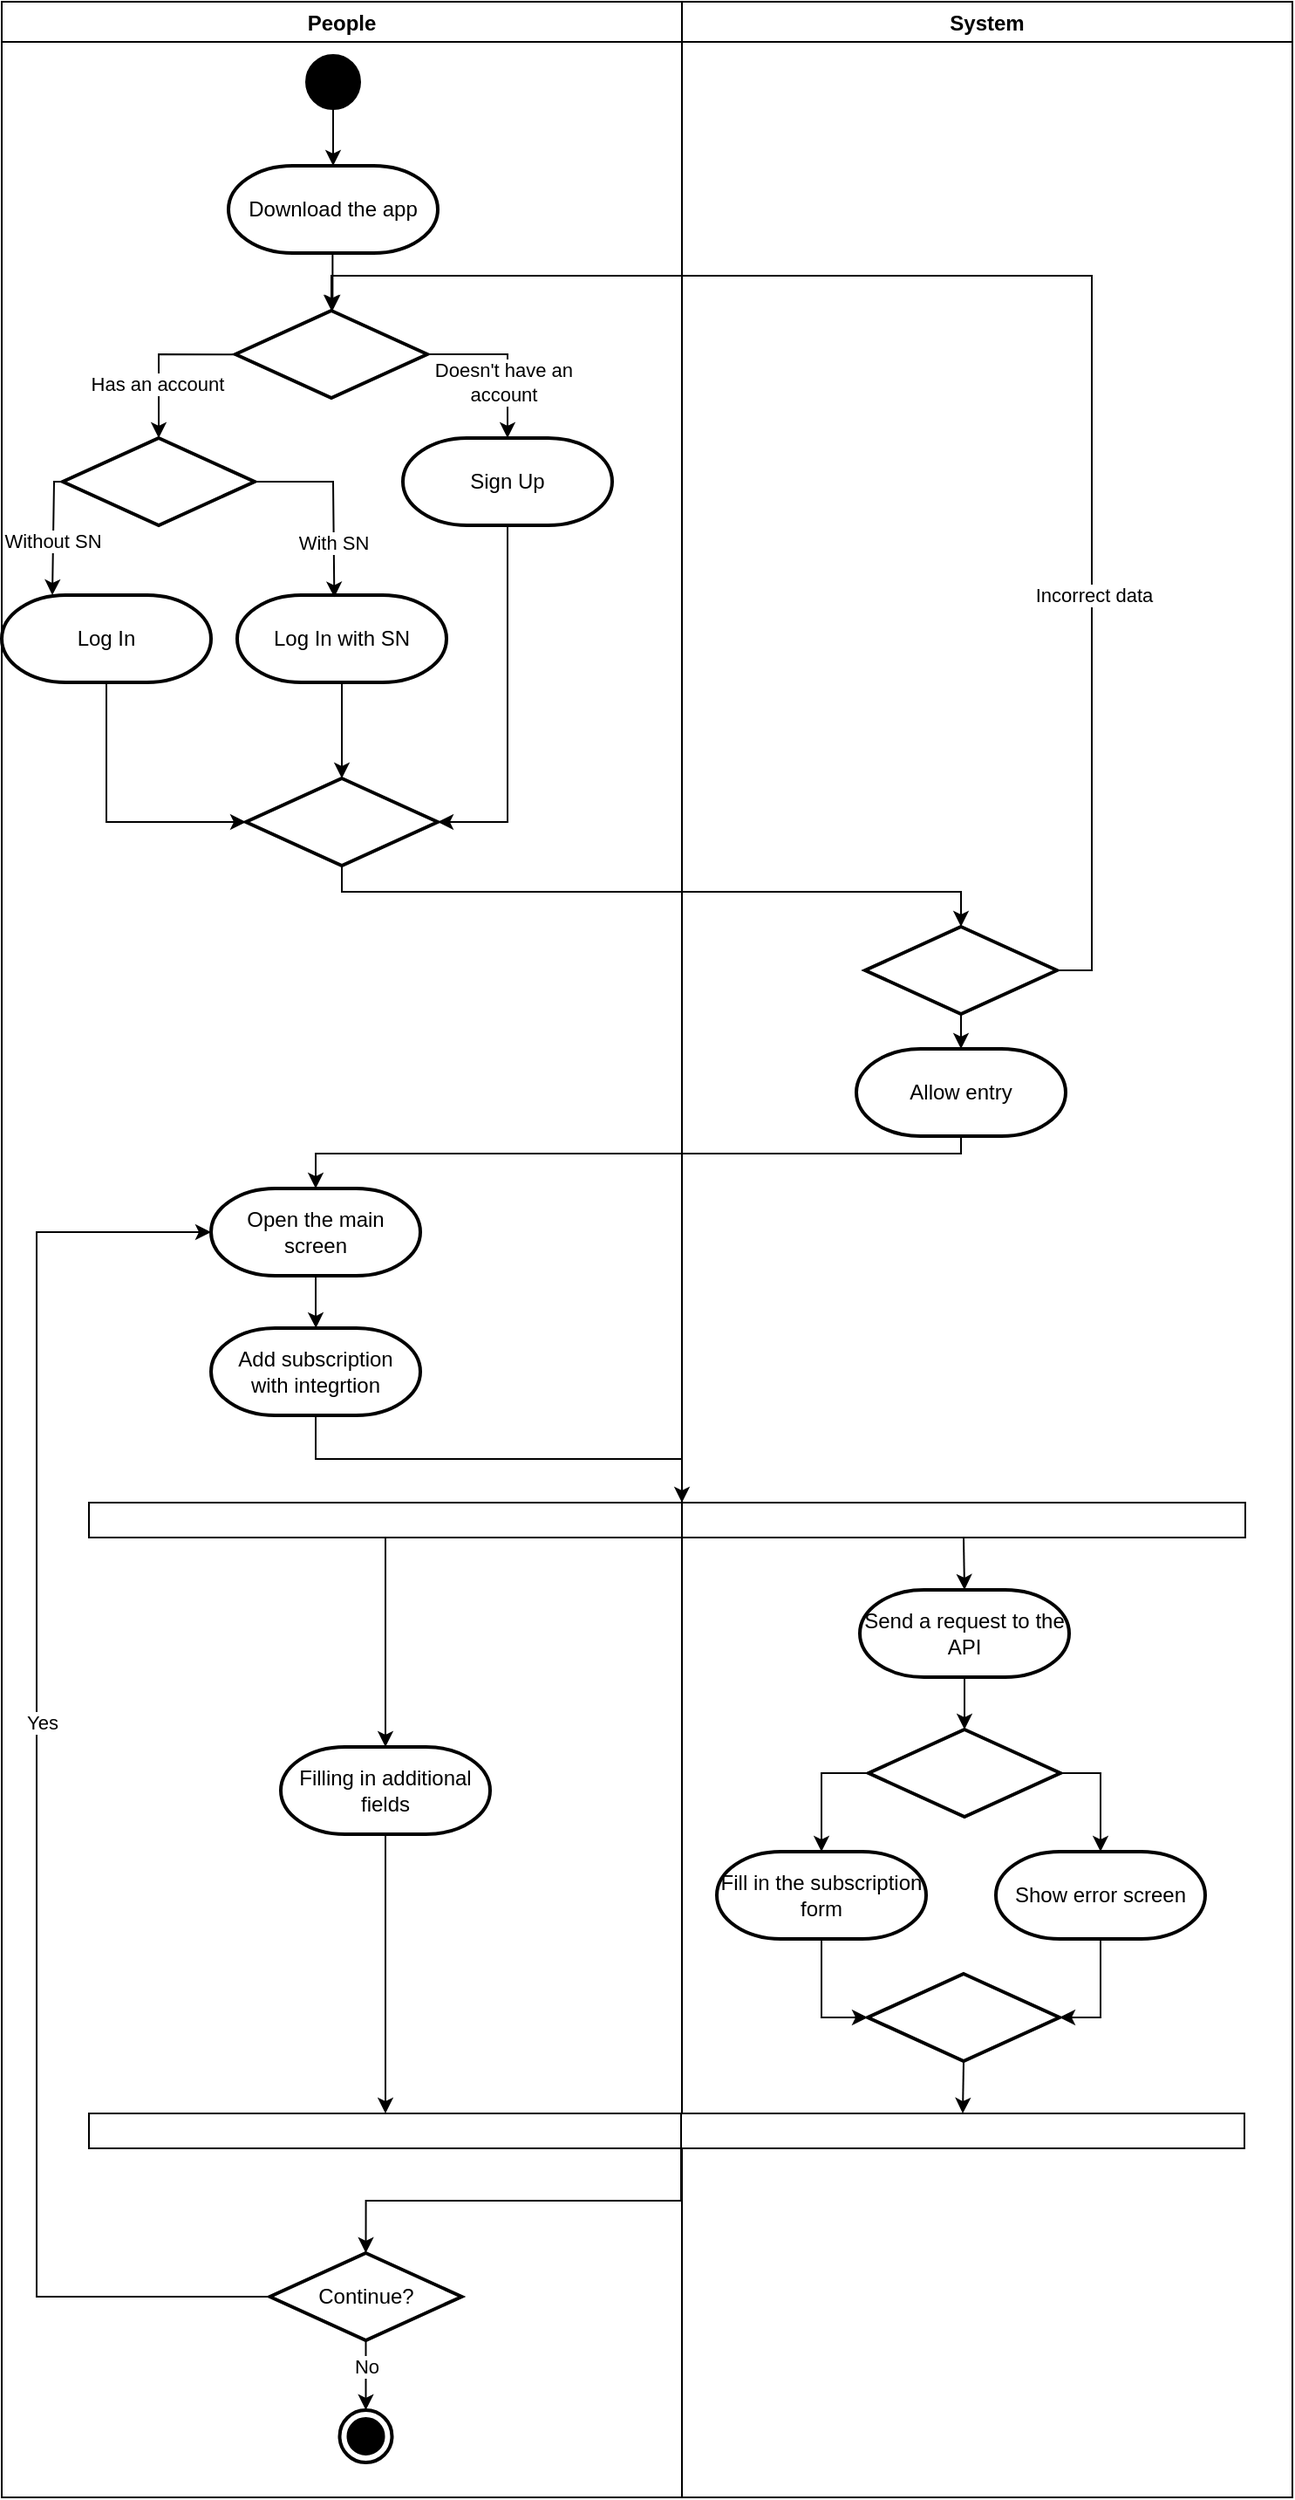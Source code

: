 <mxfile version="28.2.5">
  <diagram name="Сторінка-1" id="oSW5KJzv5WtclPJlB1K4">
    <mxGraphModel dx="2907" dy="1463" grid="1" gridSize="10" guides="1" tooltips="1" connect="1" arrows="1" fold="1" page="1" pageScale="1" pageWidth="827" pageHeight="1169" math="0" shadow="0">
      <root>
        <mxCell id="0" />
        <mxCell id="1" parent="0" />
        <mxCell id="my1IYz220Byo0n9eSaMO-1" value="People" style="swimlane;fillColor=default;" vertex="1" parent="1">
          <mxGeometry x="50" y="30" width="390" height="1430" as="geometry" />
        </mxCell>
        <mxCell id="my1IYz220Byo0n9eSaMO-3" value="" style="shape=ellipse;html=1;fillColor=strokeColor;strokeWidth=2;verticalLabelPosition=bottom;verticalAlignment=top;perimeter=ellipsePerimeter;" vertex="1" parent="my1IYz220Byo0n9eSaMO-1">
          <mxGeometry x="175" y="31" width="30" height="30" as="geometry" />
        </mxCell>
        <mxCell id="my1IYz220Byo0n9eSaMO-5" value="Download the app" style="strokeWidth=2;html=1;shape=mxgraph.flowchart.terminator;whiteSpace=wrap;" vertex="1" parent="my1IYz220Byo0n9eSaMO-1">
          <mxGeometry x="130" y="94" width="120" height="50" as="geometry" />
        </mxCell>
        <mxCell id="my1IYz220Byo0n9eSaMO-61" value="" style="endArrow=classic;html=1;rounded=0;exitX=0.5;exitY=1;exitDx=0;exitDy=0;entryX=0.5;entryY=0;entryDx=0;entryDy=0;entryPerimeter=0;" edge="1" parent="my1IYz220Byo0n9eSaMO-1" source="my1IYz220Byo0n9eSaMO-3" target="my1IYz220Byo0n9eSaMO-5">
          <mxGeometry width="50" height="50" relative="1" as="geometry">
            <mxPoint x="142" y="143" as="sourcePoint" />
            <mxPoint x="192" y="93" as="targetPoint" />
          </mxGeometry>
        </mxCell>
        <mxCell id="my1IYz220Byo0n9eSaMO-8" value="" style="strokeWidth=2;html=1;shape=mxgraph.flowchart.decision;whiteSpace=wrap;" vertex="1" parent="my1IYz220Byo0n9eSaMO-1">
          <mxGeometry x="134" y="177" width="110" height="50" as="geometry" />
        </mxCell>
        <mxCell id="my1IYz220Byo0n9eSaMO-62" value="" style="endArrow=classic;html=1;rounded=0;exitX=0.5;exitY=1;exitDx=0;exitDy=0;entryX=0.5;entryY=0;entryDx=0;entryDy=0;entryPerimeter=0;" edge="1" parent="my1IYz220Byo0n9eSaMO-1">
          <mxGeometry width="50" height="50" relative="1" as="geometry">
            <mxPoint x="189.69" y="144" as="sourcePoint" />
            <mxPoint x="189.69" y="177" as="targetPoint" />
          </mxGeometry>
        </mxCell>
        <mxCell id="my1IYz220Byo0n9eSaMO-64" value="" style="endArrow=classic;html=1;rounded=0;exitX=1;exitY=0.5;exitDx=0;exitDy=0;exitPerimeter=0;entryX=0.5;entryY=0;entryDx=0;entryDy=0;entryPerimeter=0;" edge="1" parent="my1IYz220Byo0n9eSaMO-1" source="my1IYz220Byo0n9eSaMO-8" target="my1IYz220Byo0n9eSaMO-65">
          <mxGeometry width="50" height="50" relative="1" as="geometry">
            <mxPoint x="280" y="202" as="sourcePoint" />
            <mxPoint x="270" y="250" as="targetPoint" />
            <Array as="points">
              <mxPoint x="290" y="202" />
              <mxPoint x="290" y="240" />
            </Array>
          </mxGeometry>
        </mxCell>
        <mxCell id="my1IYz220Byo0n9eSaMO-68" value="Doesn&#39;t have an&amp;nbsp;&lt;div&gt;account&amp;nbsp;&lt;/div&gt;" style="edgeLabel;html=1;align=center;verticalAlign=middle;resizable=0;points=[];" vertex="1" connectable="0" parent="my1IYz220Byo0n9eSaMO-64">
          <mxGeometry x="0.318" y="-1" relative="1" as="geometry">
            <mxPoint as="offset" />
          </mxGeometry>
        </mxCell>
        <mxCell id="my1IYz220Byo0n9eSaMO-65" value="Sign Up" style="strokeWidth=2;html=1;shape=mxgraph.flowchart.terminator;whiteSpace=wrap;" vertex="1" parent="my1IYz220Byo0n9eSaMO-1">
          <mxGeometry x="230" y="250" width="120" height="50" as="geometry" />
        </mxCell>
        <mxCell id="my1IYz220Byo0n9eSaMO-70" value="" style="endArrow=classic;html=1;rounded=0;exitX=0.011;exitY=0.502;exitDx=0;exitDy=0;exitPerimeter=0;" edge="1" parent="my1IYz220Byo0n9eSaMO-1" source="my1IYz220Byo0n9eSaMO-8">
          <mxGeometry width="50" height="50" relative="1" as="geometry">
            <mxPoint x="114" y="202" as="sourcePoint" />
            <mxPoint x="90" y="250" as="targetPoint" />
            <Array as="points">
              <mxPoint x="90" y="202" />
            </Array>
          </mxGeometry>
        </mxCell>
        <mxCell id="my1IYz220Byo0n9eSaMO-71" value="Has an account" style="edgeLabel;html=1;align=center;verticalAlign=middle;resizable=0;points=[];" vertex="1" connectable="0" parent="my1IYz220Byo0n9eSaMO-70">
          <mxGeometry x="0.318" y="-1" relative="1" as="geometry">
            <mxPoint as="offset" />
          </mxGeometry>
        </mxCell>
        <mxCell id="my1IYz220Byo0n9eSaMO-72" value="" style="strokeWidth=2;html=1;shape=mxgraph.flowchart.decision;whiteSpace=wrap;" vertex="1" parent="my1IYz220Byo0n9eSaMO-1">
          <mxGeometry x="35" y="250" width="110" height="50" as="geometry" />
        </mxCell>
        <mxCell id="my1IYz220Byo0n9eSaMO-73" value="Log In" style="strokeWidth=2;html=1;shape=mxgraph.flowchart.terminator;whiteSpace=wrap;" vertex="1" parent="my1IYz220Byo0n9eSaMO-1">
          <mxGeometry y="340" width="120" height="50" as="geometry" />
        </mxCell>
        <mxCell id="my1IYz220Byo0n9eSaMO-87" value="Log In with SN" style="strokeWidth=2;html=1;shape=mxgraph.flowchart.terminator;whiteSpace=wrap;" vertex="1" parent="my1IYz220Byo0n9eSaMO-1">
          <mxGeometry x="135" y="340" width="120" height="50" as="geometry" />
        </mxCell>
        <mxCell id="my1IYz220Byo0n9eSaMO-89" value="" style="endArrow=classic;html=1;rounded=0;exitX=0;exitY=0.5;exitDx=0;exitDy=0;exitPerimeter=0;" edge="1" parent="my1IYz220Byo0n9eSaMO-1" source="my1IYz220Byo0n9eSaMO-72">
          <mxGeometry width="50" height="50" relative="1" as="geometry">
            <mxPoint x="60" y="400" as="sourcePoint" />
            <mxPoint x="29" y="340" as="targetPoint" />
            <Array as="points">
              <mxPoint x="30" y="275" />
            </Array>
          </mxGeometry>
        </mxCell>
        <mxCell id="my1IYz220Byo0n9eSaMO-91" value="Without SN" style="edgeLabel;html=1;align=center;verticalAlign=middle;resizable=0;points=[];" vertex="1" connectable="0" parent="my1IYz220Byo0n9eSaMO-89">
          <mxGeometry x="0.097" y="-1" relative="1" as="geometry">
            <mxPoint as="offset" />
          </mxGeometry>
        </mxCell>
        <mxCell id="my1IYz220Byo0n9eSaMO-90" value="" style="endArrow=classic;html=1;rounded=0;exitX=1;exitY=0.5;exitDx=0;exitDy=0;exitPerimeter=0;entryX=0.464;entryY=0.026;entryDx=0;entryDy=0;entryPerimeter=0;" edge="1" parent="my1IYz220Byo0n9eSaMO-1" source="my1IYz220Byo0n9eSaMO-72" target="my1IYz220Byo0n9eSaMO-87">
          <mxGeometry width="50" height="50" relative="1" as="geometry">
            <mxPoint x="150" y="280" as="sourcePoint" />
            <mxPoint x="200" y="230" as="targetPoint" />
            <Array as="points">
              <mxPoint x="190" y="275" />
            </Array>
          </mxGeometry>
        </mxCell>
        <mxCell id="my1IYz220Byo0n9eSaMO-93" value="With SN" style="edgeLabel;html=1;align=center;verticalAlign=middle;resizable=0;points=[];" vertex="1" connectable="0" parent="my1IYz220Byo0n9eSaMO-90">
          <mxGeometry x="0.315" y="-2" relative="1" as="geometry">
            <mxPoint x="1" y="7" as="offset" />
          </mxGeometry>
        </mxCell>
        <mxCell id="my1IYz220Byo0n9eSaMO-94" value="" style="strokeWidth=2;html=1;shape=mxgraph.flowchart.decision;whiteSpace=wrap;" vertex="1" parent="my1IYz220Byo0n9eSaMO-1">
          <mxGeometry x="140" y="445" width="110" height="50" as="geometry" />
        </mxCell>
        <mxCell id="my1IYz220Byo0n9eSaMO-96" style="edgeStyle=orthogonalEdgeStyle;rounded=0;orthogonalLoop=1;jettySize=auto;html=1;exitX=0.5;exitY=1;exitDx=0;exitDy=0;exitPerimeter=0;entryX=0;entryY=0.5;entryDx=0;entryDy=0;entryPerimeter=0;" edge="1" parent="my1IYz220Byo0n9eSaMO-1" source="my1IYz220Byo0n9eSaMO-73" target="my1IYz220Byo0n9eSaMO-94">
          <mxGeometry relative="1" as="geometry" />
        </mxCell>
        <mxCell id="my1IYz220Byo0n9eSaMO-97" style="edgeStyle=orthogonalEdgeStyle;rounded=0;orthogonalLoop=1;jettySize=auto;html=1;exitX=0.5;exitY=1;exitDx=0;exitDy=0;exitPerimeter=0;entryX=0.5;entryY=0;entryDx=0;entryDy=0;entryPerimeter=0;" edge="1" parent="my1IYz220Byo0n9eSaMO-1" source="my1IYz220Byo0n9eSaMO-87" target="my1IYz220Byo0n9eSaMO-94">
          <mxGeometry relative="1" as="geometry" />
        </mxCell>
        <mxCell id="my1IYz220Byo0n9eSaMO-98" style="edgeStyle=orthogonalEdgeStyle;rounded=0;orthogonalLoop=1;jettySize=auto;html=1;exitX=0.5;exitY=1;exitDx=0;exitDy=0;exitPerimeter=0;entryX=1;entryY=0.5;entryDx=0;entryDy=0;entryPerimeter=0;" edge="1" parent="my1IYz220Byo0n9eSaMO-1" source="my1IYz220Byo0n9eSaMO-65" target="my1IYz220Byo0n9eSaMO-94">
          <mxGeometry relative="1" as="geometry" />
        </mxCell>
        <mxCell id="my1IYz220Byo0n9eSaMO-110" value="" style="edgeStyle=orthogonalEdgeStyle;rounded=0;orthogonalLoop=1;jettySize=auto;html=1;" edge="1" parent="my1IYz220Byo0n9eSaMO-1" source="my1IYz220Byo0n9eSaMO-107">
          <mxGeometry relative="1" as="geometry">
            <mxPoint x="180.143" y="760" as="targetPoint" />
          </mxGeometry>
        </mxCell>
        <mxCell id="my1IYz220Byo0n9eSaMO-107" value="Open the main screen" style="strokeWidth=2;html=1;shape=mxgraph.flowchart.terminator;whiteSpace=wrap;" vertex="1" parent="my1IYz220Byo0n9eSaMO-1">
          <mxGeometry x="120" y="680" width="120" height="50" as="geometry" />
        </mxCell>
        <mxCell id="my1IYz220Byo0n9eSaMO-157" style="edgeStyle=orthogonalEdgeStyle;rounded=0;orthogonalLoop=1;jettySize=auto;html=1;exitX=0.5;exitY=1;exitDx=0;exitDy=0;exitPerimeter=0;entryX=1;entryY=0;entryDx=0;entryDy=0;" edge="1" parent="my1IYz220Byo0n9eSaMO-1" source="my1IYz220Byo0n9eSaMO-154" target="my1IYz220Byo0n9eSaMO-38">
          <mxGeometry relative="1" as="geometry" />
        </mxCell>
        <mxCell id="my1IYz220Byo0n9eSaMO-154" value="Add subscription&lt;div&gt;with integrtion&lt;/div&gt;" style="strokeWidth=2;html=1;shape=mxgraph.flowchart.terminator;whiteSpace=wrap;" vertex="1" parent="my1IYz220Byo0n9eSaMO-1">
          <mxGeometry x="120" y="760" width="120" height="50" as="geometry" />
        </mxCell>
        <mxCell id="my1IYz220Byo0n9eSaMO-38" value="" style="rounded=0;whiteSpace=wrap;html=1;" vertex="1" parent="my1IYz220Byo0n9eSaMO-1">
          <mxGeometry x="50" y="860" width="340" height="20" as="geometry" />
        </mxCell>
        <mxCell id="my1IYz220Byo0n9eSaMO-174" style="edgeStyle=orthogonalEdgeStyle;rounded=0;orthogonalLoop=1;jettySize=auto;html=1;exitX=0.5;exitY=1;exitDx=0;exitDy=0;exitPerimeter=0;entryX=0.5;entryY=0;entryDx=0;entryDy=0;" edge="1" parent="my1IYz220Byo0n9eSaMO-1" source="my1IYz220Byo0n9eSaMO-158" target="my1IYz220Byo0n9eSaMO-171">
          <mxGeometry relative="1" as="geometry" />
        </mxCell>
        <mxCell id="my1IYz220Byo0n9eSaMO-158" value="Filling in additional fields" style="strokeWidth=2;html=1;shape=mxgraph.flowchart.terminator;whiteSpace=wrap;" vertex="1" parent="my1IYz220Byo0n9eSaMO-1">
          <mxGeometry x="160" y="1000" width="120" height="50" as="geometry" />
        </mxCell>
        <mxCell id="my1IYz220Byo0n9eSaMO-159" style="edgeStyle=orthogonalEdgeStyle;rounded=0;orthogonalLoop=1;jettySize=auto;html=1;exitX=0.5;exitY=1;exitDx=0;exitDy=0;entryX=0.5;entryY=0;entryDx=0;entryDy=0;entryPerimeter=0;" edge="1" parent="my1IYz220Byo0n9eSaMO-1" source="my1IYz220Byo0n9eSaMO-38" target="my1IYz220Byo0n9eSaMO-158">
          <mxGeometry relative="1" as="geometry" />
        </mxCell>
        <mxCell id="my1IYz220Byo0n9eSaMO-171" value="" style="rounded=0;whiteSpace=wrap;html=1;" vertex="1" parent="my1IYz220Byo0n9eSaMO-1">
          <mxGeometry x="50" y="1210" width="340" height="20" as="geometry" />
        </mxCell>
        <mxCell id="my1IYz220Byo0n9eSaMO-183" value="" style="edgeStyle=orthogonalEdgeStyle;rounded=0;orthogonalLoop=1;jettySize=auto;html=1;" edge="1" parent="my1IYz220Byo0n9eSaMO-1" source="my1IYz220Byo0n9eSaMO-177" target="my1IYz220Byo0n9eSaMO-54">
          <mxGeometry relative="1" as="geometry" />
        </mxCell>
        <mxCell id="my1IYz220Byo0n9eSaMO-184" value="No" style="edgeLabel;html=1;align=center;verticalAlign=middle;resizable=0;points=[];" vertex="1" connectable="0" parent="my1IYz220Byo0n9eSaMO-183">
          <mxGeometry x="-0.274" relative="1" as="geometry">
            <mxPoint as="offset" />
          </mxGeometry>
        </mxCell>
        <mxCell id="my1IYz220Byo0n9eSaMO-177" value="Continue?" style="strokeWidth=2;html=1;shape=mxgraph.flowchart.decision;whiteSpace=wrap;" vertex="1" parent="my1IYz220Byo0n9eSaMO-1">
          <mxGeometry x="153.75" y="1290" width="110" height="50" as="geometry" />
        </mxCell>
        <mxCell id="my1IYz220Byo0n9eSaMO-179" style="edgeStyle=orthogonalEdgeStyle;rounded=0;orthogonalLoop=1;jettySize=auto;html=1;exitX=0;exitY=0.5;exitDx=0;exitDy=0;exitPerimeter=0;entryX=0;entryY=0.5;entryDx=0;entryDy=0;entryPerimeter=0;" edge="1" parent="my1IYz220Byo0n9eSaMO-1" source="my1IYz220Byo0n9eSaMO-177" target="my1IYz220Byo0n9eSaMO-107">
          <mxGeometry relative="1" as="geometry">
            <Array as="points">
              <mxPoint x="20" y="1315" />
              <mxPoint x="20" y="705" />
            </Array>
          </mxGeometry>
        </mxCell>
        <mxCell id="my1IYz220Byo0n9eSaMO-180" value="Yes" style="edgeLabel;html=1;align=center;verticalAlign=middle;resizable=0;points=[];" vertex="1" connectable="0" parent="my1IYz220Byo0n9eSaMO-179">
          <mxGeometry x="0.097" y="-3" relative="1" as="geometry">
            <mxPoint as="offset" />
          </mxGeometry>
        </mxCell>
        <mxCell id="my1IYz220Byo0n9eSaMO-54" value="" style="html=1;shape=mxgraph.sysml.actFinal;strokeWidth=2;verticalLabelPosition=bottom;verticalAlignment=top;" vertex="1" parent="my1IYz220Byo0n9eSaMO-1">
          <mxGeometry x="193.75" y="1380" width="30" height="30" as="geometry" />
        </mxCell>
        <mxCell id="my1IYz220Byo0n9eSaMO-37" value="System" style="swimlane;" vertex="1" parent="1">
          <mxGeometry x="440" y="30" width="350" height="1430" as="geometry" />
        </mxCell>
        <mxCell id="my1IYz220Byo0n9eSaMO-99" value="" style="strokeWidth=2;html=1;shape=mxgraph.flowchart.decision;whiteSpace=wrap;" vertex="1" parent="my1IYz220Byo0n9eSaMO-37">
          <mxGeometry x="105" y="530" width="110" height="50" as="geometry" />
        </mxCell>
        <mxCell id="my1IYz220Byo0n9eSaMO-104" value="Allow entry" style="strokeWidth=2;html=1;shape=mxgraph.flowchart.terminator;whiteSpace=wrap;" vertex="1" parent="my1IYz220Byo0n9eSaMO-37">
          <mxGeometry x="100" y="600" width="120" height="50" as="geometry" />
        </mxCell>
        <mxCell id="my1IYz220Byo0n9eSaMO-105" style="edgeStyle=orthogonalEdgeStyle;rounded=0;orthogonalLoop=1;jettySize=auto;html=1;exitX=0.5;exitY=1;exitDx=0;exitDy=0;exitPerimeter=0;entryX=0.5;entryY=0;entryDx=0;entryDy=0;entryPerimeter=0;" edge="1" parent="my1IYz220Byo0n9eSaMO-37" source="my1IYz220Byo0n9eSaMO-99" target="my1IYz220Byo0n9eSaMO-104">
          <mxGeometry relative="1" as="geometry" />
        </mxCell>
        <mxCell id="my1IYz220Byo0n9eSaMO-155" value="" style="rounded=0;whiteSpace=wrap;html=1;" vertex="1" parent="my1IYz220Byo0n9eSaMO-37">
          <mxGeometry y="860" width="323" height="20" as="geometry" />
        </mxCell>
        <mxCell id="my1IYz220Byo0n9eSaMO-163" value="" style="edgeStyle=orthogonalEdgeStyle;rounded=0;orthogonalLoop=1;jettySize=auto;html=1;" edge="1" parent="my1IYz220Byo0n9eSaMO-37" source="my1IYz220Byo0n9eSaMO-160" target="my1IYz220Byo0n9eSaMO-162">
          <mxGeometry relative="1" as="geometry" />
        </mxCell>
        <mxCell id="my1IYz220Byo0n9eSaMO-160" value="Send a request to the API" style="strokeWidth=2;html=1;shape=mxgraph.flowchart.terminator;whiteSpace=wrap;" vertex="1" parent="my1IYz220Byo0n9eSaMO-37">
          <mxGeometry x="102" y="910" width="120" height="50" as="geometry" />
        </mxCell>
        <mxCell id="my1IYz220Byo0n9eSaMO-161" style="edgeStyle=orthogonalEdgeStyle;rounded=0;orthogonalLoop=1;jettySize=auto;html=1;exitX=0.5;exitY=1;exitDx=0;exitDy=0;entryX=0.5;entryY=0;entryDx=0;entryDy=0;entryPerimeter=0;" edge="1" parent="my1IYz220Byo0n9eSaMO-37" source="my1IYz220Byo0n9eSaMO-155" target="my1IYz220Byo0n9eSaMO-160">
          <mxGeometry relative="1" as="geometry" />
        </mxCell>
        <mxCell id="my1IYz220Byo0n9eSaMO-162" value="" style="strokeWidth=2;html=1;shape=mxgraph.flowchart.decision;whiteSpace=wrap;" vertex="1" parent="my1IYz220Byo0n9eSaMO-37">
          <mxGeometry x="107" y="990" width="110" height="50" as="geometry" />
        </mxCell>
        <mxCell id="my1IYz220Byo0n9eSaMO-164" value="Fill in the subscription form" style="strokeWidth=2;html=1;shape=mxgraph.flowchart.terminator;whiteSpace=wrap;" vertex="1" parent="my1IYz220Byo0n9eSaMO-37">
          <mxGeometry x="20" y="1060" width="120" height="50" as="geometry" />
        </mxCell>
        <mxCell id="my1IYz220Byo0n9eSaMO-165" style="edgeStyle=orthogonalEdgeStyle;rounded=0;orthogonalLoop=1;jettySize=auto;html=1;exitX=0;exitY=0.5;exitDx=0;exitDy=0;exitPerimeter=0;entryX=0.5;entryY=0;entryDx=0;entryDy=0;entryPerimeter=0;" edge="1" parent="my1IYz220Byo0n9eSaMO-37" source="my1IYz220Byo0n9eSaMO-162" target="my1IYz220Byo0n9eSaMO-164">
          <mxGeometry relative="1" as="geometry" />
        </mxCell>
        <mxCell id="my1IYz220Byo0n9eSaMO-166" value="Show error screen" style="strokeWidth=2;html=1;shape=mxgraph.flowchart.terminator;whiteSpace=wrap;" vertex="1" parent="my1IYz220Byo0n9eSaMO-37">
          <mxGeometry x="180" y="1060" width="120" height="50" as="geometry" />
        </mxCell>
        <mxCell id="my1IYz220Byo0n9eSaMO-167" style="edgeStyle=orthogonalEdgeStyle;rounded=0;orthogonalLoop=1;jettySize=auto;html=1;exitX=1;exitY=0.5;exitDx=0;exitDy=0;exitPerimeter=0;entryX=0.5;entryY=0;entryDx=0;entryDy=0;entryPerimeter=0;" edge="1" parent="my1IYz220Byo0n9eSaMO-37" source="my1IYz220Byo0n9eSaMO-162" target="my1IYz220Byo0n9eSaMO-166">
          <mxGeometry relative="1" as="geometry" />
        </mxCell>
        <mxCell id="my1IYz220Byo0n9eSaMO-173" style="edgeStyle=orthogonalEdgeStyle;rounded=0;orthogonalLoop=1;jettySize=auto;html=1;exitX=0.5;exitY=1;exitDx=0;exitDy=0;exitPerimeter=0;entryX=0.5;entryY=0;entryDx=0;entryDy=0;" edge="1" parent="my1IYz220Byo0n9eSaMO-37" source="my1IYz220Byo0n9eSaMO-168" target="my1IYz220Byo0n9eSaMO-172">
          <mxGeometry relative="1" as="geometry" />
        </mxCell>
        <mxCell id="my1IYz220Byo0n9eSaMO-168" value="" style="strokeWidth=2;html=1;shape=mxgraph.flowchart.decision;whiteSpace=wrap;" vertex="1" parent="my1IYz220Byo0n9eSaMO-37">
          <mxGeometry x="106.5" y="1130" width="110" height="50" as="geometry" />
        </mxCell>
        <mxCell id="my1IYz220Byo0n9eSaMO-169" style="edgeStyle=orthogonalEdgeStyle;rounded=0;orthogonalLoop=1;jettySize=auto;html=1;exitX=0.5;exitY=1;exitDx=0;exitDy=0;exitPerimeter=0;entryX=0;entryY=0.5;entryDx=0;entryDy=0;entryPerimeter=0;" edge="1" parent="my1IYz220Byo0n9eSaMO-37" source="my1IYz220Byo0n9eSaMO-164" target="my1IYz220Byo0n9eSaMO-168">
          <mxGeometry relative="1" as="geometry" />
        </mxCell>
        <mxCell id="my1IYz220Byo0n9eSaMO-170" style="edgeStyle=orthogonalEdgeStyle;rounded=0;orthogonalLoop=1;jettySize=auto;html=1;exitX=0.5;exitY=1;exitDx=0;exitDy=0;exitPerimeter=0;entryX=1;entryY=0.5;entryDx=0;entryDy=0;entryPerimeter=0;" edge="1" parent="my1IYz220Byo0n9eSaMO-37" source="my1IYz220Byo0n9eSaMO-166" target="my1IYz220Byo0n9eSaMO-168">
          <mxGeometry relative="1" as="geometry" />
        </mxCell>
        <mxCell id="my1IYz220Byo0n9eSaMO-172" value="" style="rounded=0;whiteSpace=wrap;html=1;" vertex="1" parent="my1IYz220Byo0n9eSaMO-37">
          <mxGeometry x="-0.5" y="1210" width="323" height="20" as="geometry" />
        </mxCell>
        <mxCell id="my1IYz220Byo0n9eSaMO-101" style="edgeStyle=orthogonalEdgeStyle;rounded=0;orthogonalLoop=1;jettySize=auto;html=1;exitX=0.5;exitY=1;exitDx=0;exitDy=0;exitPerimeter=0;entryX=0.5;entryY=0;entryDx=0;entryDy=0;entryPerimeter=0;" edge="1" parent="1" source="my1IYz220Byo0n9eSaMO-94" target="my1IYz220Byo0n9eSaMO-99">
          <mxGeometry relative="1" as="geometry">
            <Array as="points">
              <mxPoint x="245" y="540" />
              <mxPoint x="600" y="540" />
            </Array>
          </mxGeometry>
        </mxCell>
        <mxCell id="my1IYz220Byo0n9eSaMO-102" style="edgeStyle=orthogonalEdgeStyle;rounded=0;orthogonalLoop=1;jettySize=auto;html=1;exitX=1;exitY=0.5;exitDx=0;exitDy=0;exitPerimeter=0;entryX=0.5;entryY=0;entryDx=0;entryDy=0;entryPerimeter=0;" edge="1" parent="1" source="my1IYz220Byo0n9eSaMO-99" target="my1IYz220Byo0n9eSaMO-8">
          <mxGeometry relative="1" as="geometry" />
        </mxCell>
        <mxCell id="my1IYz220Byo0n9eSaMO-103" value="Incorrect data" style="edgeLabel;html=1;align=center;verticalAlign=middle;resizable=0;points=[];" vertex="1" connectable="0" parent="my1IYz220Byo0n9eSaMO-102">
          <mxGeometry x="-0.462" y="-1" relative="1" as="geometry">
            <mxPoint as="offset" />
          </mxGeometry>
        </mxCell>
        <mxCell id="my1IYz220Byo0n9eSaMO-108" style="edgeStyle=orthogonalEdgeStyle;rounded=0;orthogonalLoop=1;jettySize=auto;html=1;exitX=0.5;exitY=1;exitDx=0;exitDy=0;exitPerimeter=0;entryX=0.5;entryY=0;entryDx=0;entryDy=0;entryPerimeter=0;" edge="1" parent="1" source="my1IYz220Byo0n9eSaMO-104" target="my1IYz220Byo0n9eSaMO-107">
          <mxGeometry relative="1" as="geometry">
            <Array as="points">
              <mxPoint x="600" y="690" />
              <mxPoint x="230" y="690" />
            </Array>
          </mxGeometry>
        </mxCell>
        <mxCell id="my1IYz220Byo0n9eSaMO-178" style="edgeStyle=orthogonalEdgeStyle;rounded=0;orthogonalLoop=1;jettySize=auto;html=1;exitX=0;exitY=1;exitDx=0;exitDy=0;entryX=0.5;entryY=0;entryDx=0;entryDy=0;entryPerimeter=0;" edge="1" parent="1" source="my1IYz220Byo0n9eSaMO-172" target="my1IYz220Byo0n9eSaMO-177">
          <mxGeometry relative="1" as="geometry" />
        </mxCell>
      </root>
    </mxGraphModel>
  </diagram>
</mxfile>
